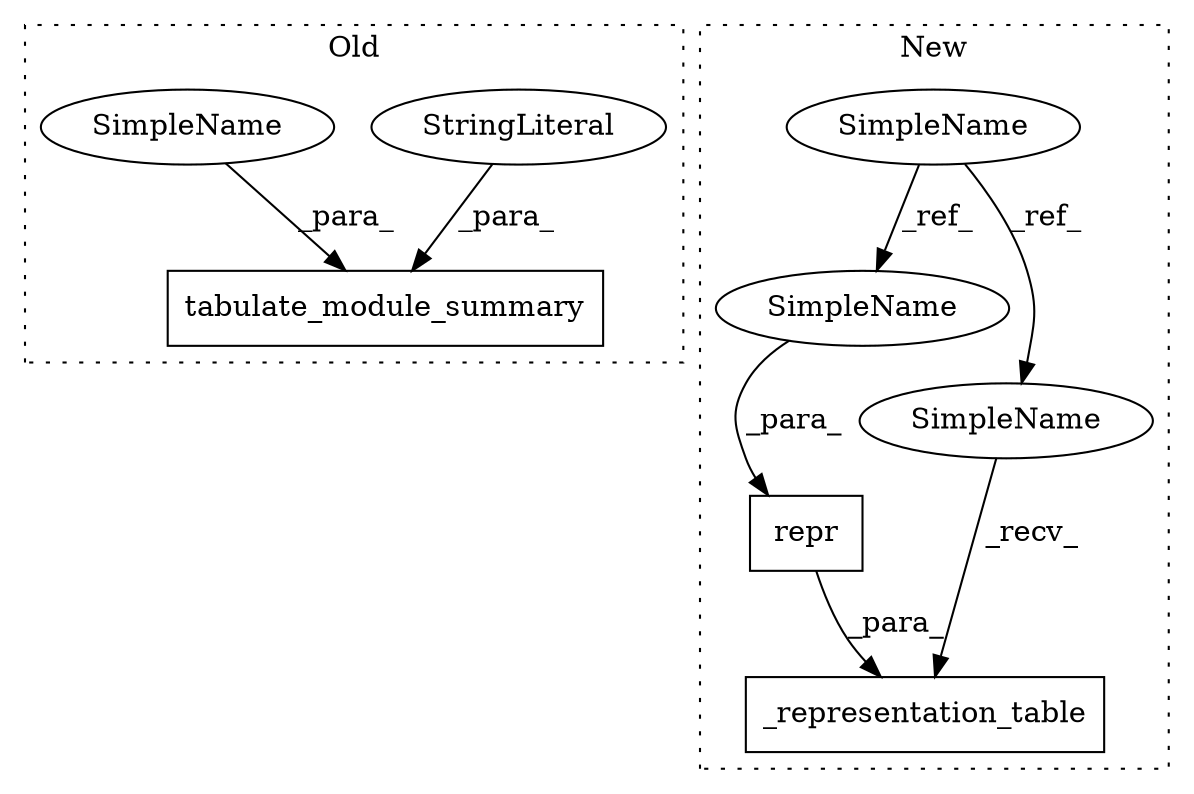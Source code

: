 digraph G {
subgraph cluster0 {
1 [label="tabulate_module_summary" a="32" s="1233,1268" l="24,1" shape="box"];
5 [label="StringLiteral" a="45" s="1262" l="6" shape="ellipse"];
8 [label="SimpleName" a="42" s="1257" l="4" shape="ellipse"];
label = "Old";
style="dotted";
}
subgraph cluster1 {
2 [label="repr" a="32" s="1615,1624" l="5,1" shape="box"];
3 [label="SimpleName" a="42" s="1563" l="4" shape="ellipse"];
4 [label="_representation_table" a="32" s="1586,1633" l="22,1" shape="box"];
6 [label="SimpleName" a="42" s="1620" l="4" shape="ellipse"];
7 [label="SimpleName" a="42" s="1581" l="4" shape="ellipse"];
label = "New";
style="dotted";
}
2 -> 4 [label="_para_"];
3 -> 6 [label="_ref_"];
3 -> 7 [label="_ref_"];
5 -> 1 [label="_para_"];
6 -> 2 [label="_para_"];
7 -> 4 [label="_recv_"];
8 -> 1 [label="_para_"];
}